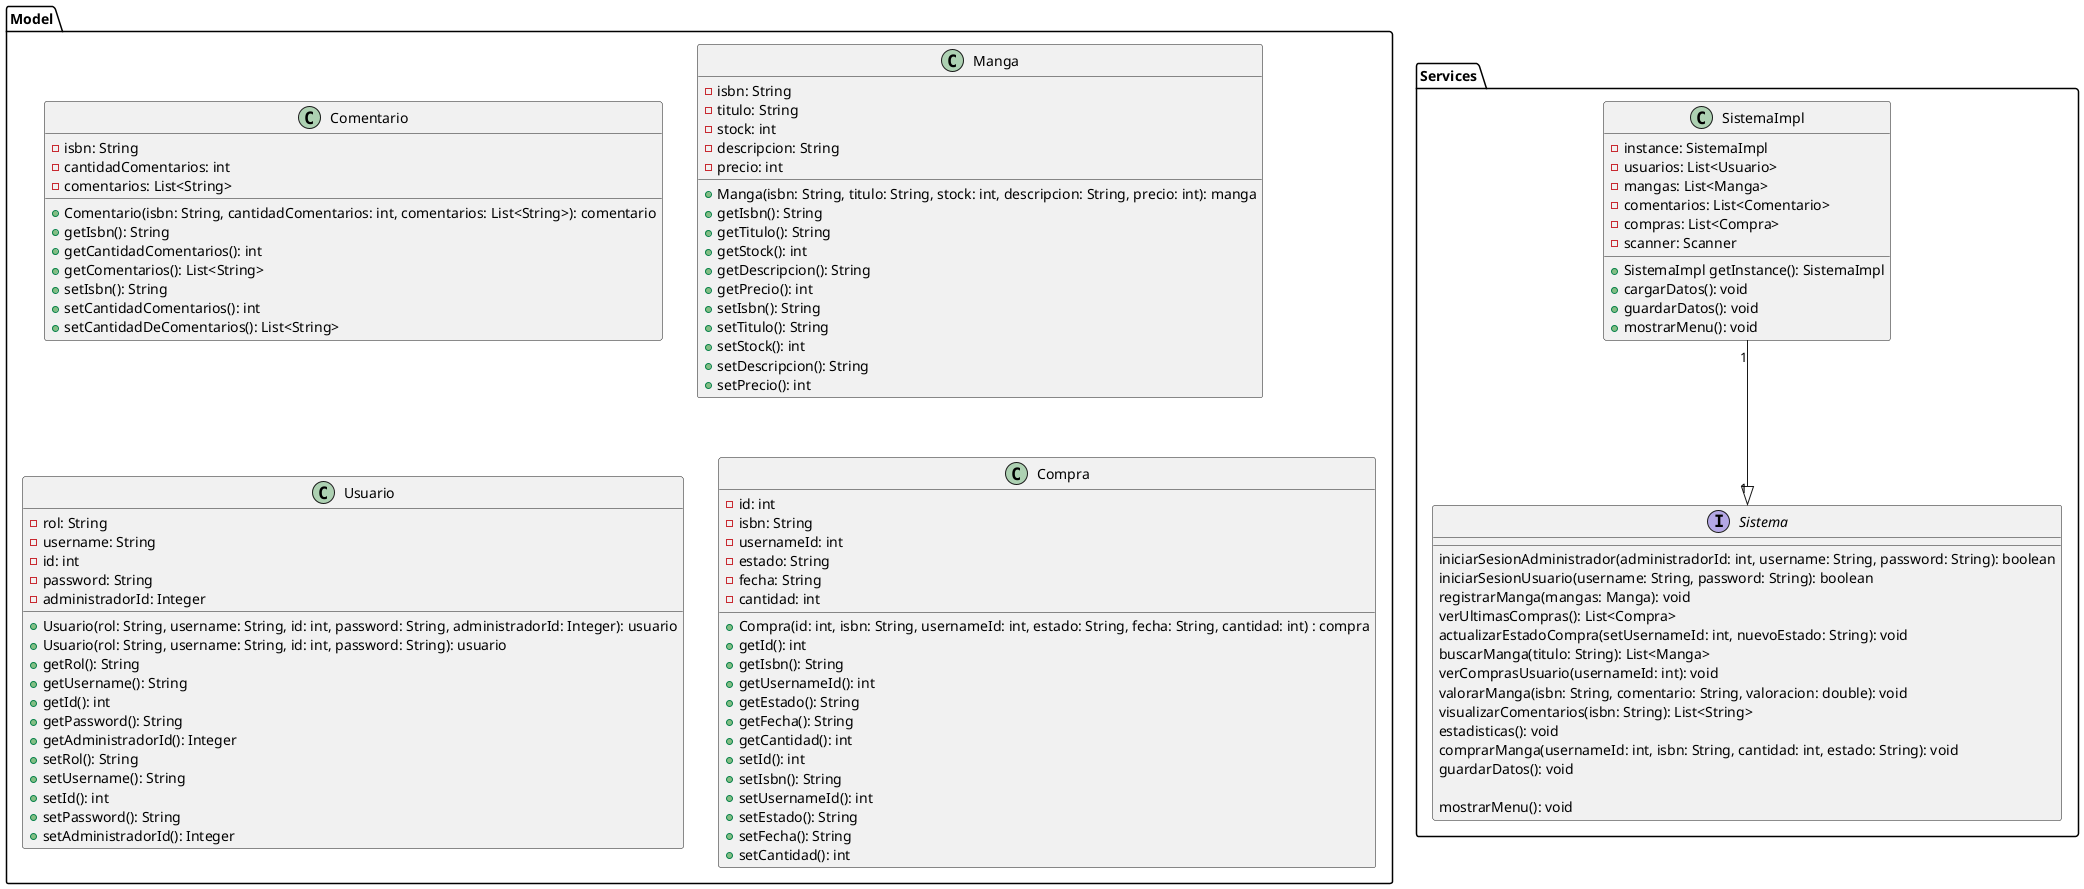 @startuml
package Model{
class Comentario{
- isbn: String
- cantidadComentarios: int
- comentarios: List<String>

+ Comentario(isbn: String, cantidadComentarios: int, comentarios: List<String>): comentario
+ getIsbn(): String
+ getCantidadComentarios(): int
+ getComentarios(): List<String>
+ setIsbn(): String
+ setCantidadComentarios(): int
+ setCantidadDeComentarios(): List<String>
}
class Manga{
- isbn: String
- titulo: String
- stock: int
- descripcion: String
- precio: int

+ Manga(isbn: String, titulo: String, stock: int, descripcion: String, precio: int): manga
+ getIsbn(): String
+ getTitulo(): String
+ getStock(): int
+ getDescripcion(): String
+ getPrecio(): int
+ setIsbn(): String
+ setTitulo(): String
+ setStock(): int
+ setDescripcion(): String
+ setPrecio(): int
}
class Usuario{
- rol: String
- username: String
- id: int
- password: String
- administradorId: Integer

+ Usuario(rol: String, username: String, id: int, password: String, administradorId: Integer): usuario
+ Usuario(rol: String, username: String, id: int, password: String): usuario
+ getRol(): String
+ getUsername(): String
+ getId(): int
+ getPassword(): String
+ getAdministradorId(): Integer
+ setRol(): String
+ setUsername(): String
+ setId(): int
+ setPassword(): String
+ setAdministradorId(): Integer
}
class Compra{
- id: int
- isbn: String
- usernameId: int
- estado: String
- fecha: String
- cantidad: int

+ Compra(id: int, isbn: String, usernameId: int, estado: String, fecha: String, cantidad: int) : compra
+ getId(): int
+ getIsbn(): String
+ getUsernameId(): int
+ getEstado(): String
+ getFecha(): String
+ getCantidad(): int
+ setId(): int
+ setIsbn(): String
+ setUsernameId(): int
+ setEstado(): String
+ setFecha(): String
+ setCantidad(): int
}
}
package Services{
interface Sistema{
iniciarSesionAdministrador(administradorId: int, username: String, password: String): boolean
iniciarSesionUsuario(username: String, password: String): boolean
registrarManga(mangas: Manga): void
verUltimasCompras(): List<Compra>
actualizarEstadoCompra(setUsernameId: int, nuevoEstado: String): void
buscarManga(titulo: String): List<Manga>
verComprasUsuario(usernameId: int): void
valorarManga(isbn: String, comentario: String, valoracion: double): void
visualizarComentarios(isbn: String): List<String>
estadisticas(): void
comprarManga(usernameId: int, isbn: String, cantidad: int, estado: String): void
guardarDatos(): void

mostrarMenu(): void
}
class SistemaImpl{
- instance: SistemaImpl
- usuarios: List<Usuario>
- mangas: List<Manga>
- comentarios: List<Comentario>
- compras: List<Compra>
- scanner: Scanner
+ SistemaImpl getInstance(): SistemaImpl
+ cargarDatos(): void
+ guardarDatos(): void
+ mostrarMenu(): void
}

SistemaImpl "1" --|> "1" Sistema


@enduml